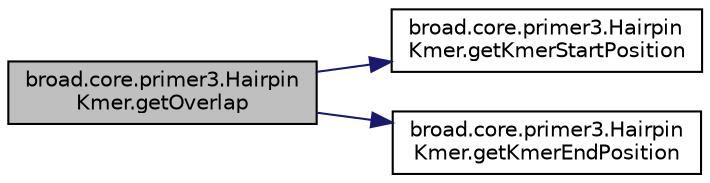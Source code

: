 digraph "broad.core.primer3.HairpinKmer.getOverlap"
{
  edge [fontname="Helvetica",fontsize="10",labelfontname="Helvetica",labelfontsize="10"];
  node [fontname="Helvetica",fontsize="10",shape=record];
  rankdir="LR";
  Node1 [label="broad.core.primer3.Hairpin\lKmer.getOverlap",height=0.2,width=0.4,color="black", fillcolor="grey75", style="filled" fontcolor="black"];
  Node1 -> Node2 [color="midnightblue",fontsize="10",style="solid",fontname="Helvetica"];
  Node2 [label="broad.core.primer3.Hairpin\lKmer.getKmerStartPosition",height=0.2,width=0.4,color="black", fillcolor="white", style="filled",URL="$classbroad_1_1core_1_1primer3_1_1_hairpin_kmer.html#addcf0acb79aed88e1534f13b138856f4"];
  Node1 -> Node3 [color="midnightblue",fontsize="10",style="solid",fontname="Helvetica"];
  Node3 [label="broad.core.primer3.Hairpin\lKmer.getKmerEndPosition",height=0.2,width=0.4,color="black", fillcolor="white", style="filled",URL="$classbroad_1_1core_1_1primer3_1_1_hairpin_kmer.html#a698c1efd7c65b2a97fb22ee4ce3e8ba3"];
}
